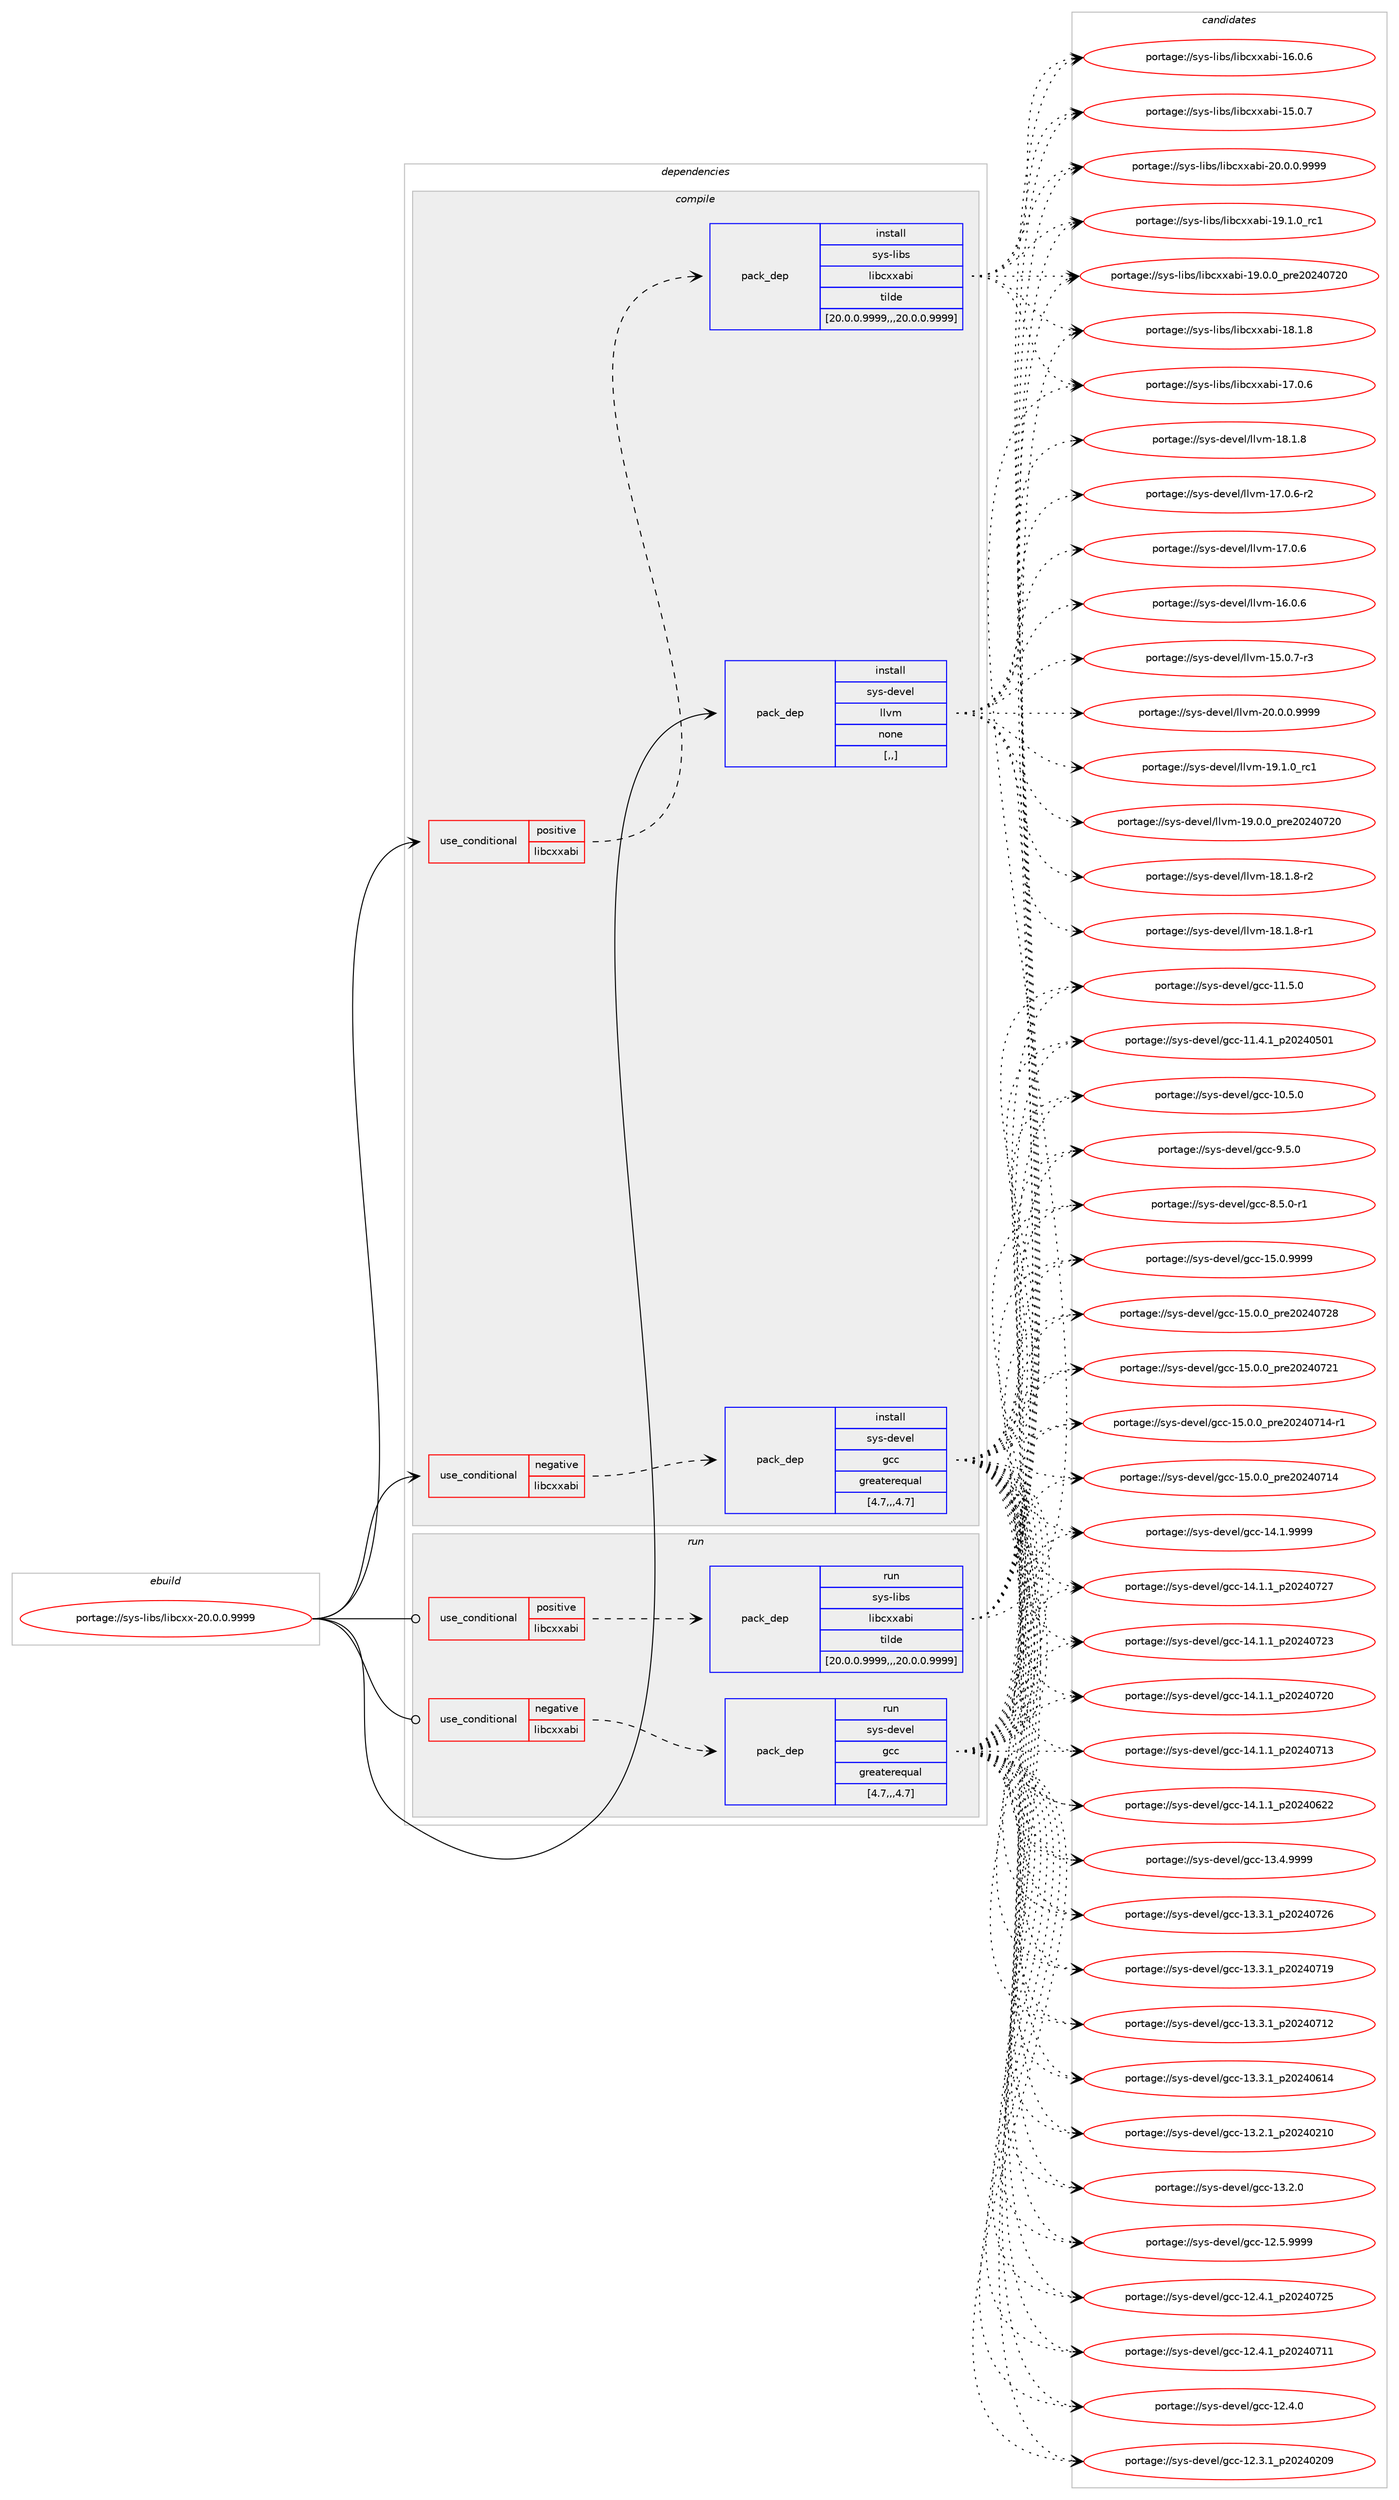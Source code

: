 digraph prolog {

# *************
# Graph options
# *************

newrank=true;
concentrate=true;
compound=true;
graph [rankdir=LR,fontname=Helvetica,fontsize=10,ranksep=1.5];#, ranksep=2.5, nodesep=0.2];
edge  [arrowhead=vee];
node  [fontname=Helvetica,fontsize=10];

# **********
# The ebuild
# **********

subgraph cluster_leftcol {
color=gray;
label=<<i>ebuild</i>>;
id [label="portage://sys-libs/libcxx-20.0.0.9999", color=red, width=4, href="../sys-libs/libcxx-20.0.0.9999.svg"];
}

# ****************
# The dependencies
# ****************

subgraph cluster_midcol {
color=gray;
label=<<i>dependencies</i>>;
subgraph cluster_compile {
fillcolor="#eeeeee";
style=filled;
label=<<i>compile</i>>;
subgraph cond117443 {
dependency440760 [label=<<TABLE BORDER="0" CELLBORDER="1" CELLSPACING="0" CELLPADDING="4"><TR><TD ROWSPAN="3" CELLPADDING="10">use_conditional</TD></TR><TR><TD>negative</TD></TR><TR><TD>libcxxabi</TD></TR></TABLE>>, shape=none, color=red];
subgraph pack320319 {
dependency440761 [label=<<TABLE BORDER="0" CELLBORDER="1" CELLSPACING="0" CELLPADDING="4" WIDTH="220"><TR><TD ROWSPAN="6" CELLPADDING="30">pack_dep</TD></TR><TR><TD WIDTH="110">install</TD></TR><TR><TD>sys-devel</TD></TR><TR><TD>gcc</TD></TR><TR><TD>greaterequal</TD></TR><TR><TD>[4.7,,,4.7]</TD></TR></TABLE>>, shape=none, color=blue];
}
dependency440760:e -> dependency440761:w [weight=20,style="dashed",arrowhead="vee"];
}
id:e -> dependency440760:w [weight=20,style="solid",arrowhead="vee"];
subgraph cond117444 {
dependency440762 [label=<<TABLE BORDER="0" CELLBORDER="1" CELLSPACING="0" CELLPADDING="4"><TR><TD ROWSPAN="3" CELLPADDING="10">use_conditional</TD></TR><TR><TD>positive</TD></TR><TR><TD>libcxxabi</TD></TR></TABLE>>, shape=none, color=red];
subgraph pack320320 {
dependency440763 [label=<<TABLE BORDER="0" CELLBORDER="1" CELLSPACING="0" CELLPADDING="4" WIDTH="220"><TR><TD ROWSPAN="6" CELLPADDING="30">pack_dep</TD></TR><TR><TD WIDTH="110">install</TD></TR><TR><TD>sys-libs</TD></TR><TR><TD>libcxxabi</TD></TR><TR><TD>tilde</TD></TR><TR><TD>[20.0.0.9999,,,20.0.0.9999]</TD></TR></TABLE>>, shape=none, color=blue];
}
dependency440762:e -> dependency440763:w [weight=20,style="dashed",arrowhead="vee"];
}
id:e -> dependency440762:w [weight=20,style="solid",arrowhead="vee"];
subgraph pack320321 {
dependency440764 [label=<<TABLE BORDER="0" CELLBORDER="1" CELLSPACING="0" CELLPADDING="4" WIDTH="220"><TR><TD ROWSPAN="6" CELLPADDING="30">pack_dep</TD></TR><TR><TD WIDTH="110">install</TD></TR><TR><TD>sys-devel</TD></TR><TR><TD>llvm</TD></TR><TR><TD>none</TD></TR><TR><TD>[,,]</TD></TR></TABLE>>, shape=none, color=blue];
}
id:e -> dependency440764:w [weight=20,style="solid",arrowhead="vee"];
}
subgraph cluster_compileandrun {
fillcolor="#eeeeee";
style=filled;
label=<<i>compile and run</i>>;
}
subgraph cluster_run {
fillcolor="#eeeeee";
style=filled;
label=<<i>run</i>>;
subgraph cond117445 {
dependency440765 [label=<<TABLE BORDER="0" CELLBORDER="1" CELLSPACING="0" CELLPADDING="4"><TR><TD ROWSPAN="3" CELLPADDING="10">use_conditional</TD></TR><TR><TD>negative</TD></TR><TR><TD>libcxxabi</TD></TR></TABLE>>, shape=none, color=red];
subgraph pack320322 {
dependency440766 [label=<<TABLE BORDER="0" CELLBORDER="1" CELLSPACING="0" CELLPADDING="4" WIDTH="220"><TR><TD ROWSPAN="6" CELLPADDING="30">pack_dep</TD></TR><TR><TD WIDTH="110">run</TD></TR><TR><TD>sys-devel</TD></TR><TR><TD>gcc</TD></TR><TR><TD>greaterequal</TD></TR><TR><TD>[4.7,,,4.7]</TD></TR></TABLE>>, shape=none, color=blue];
}
dependency440765:e -> dependency440766:w [weight=20,style="dashed",arrowhead="vee"];
}
id:e -> dependency440765:w [weight=20,style="solid",arrowhead="odot"];
subgraph cond117446 {
dependency440767 [label=<<TABLE BORDER="0" CELLBORDER="1" CELLSPACING="0" CELLPADDING="4"><TR><TD ROWSPAN="3" CELLPADDING="10">use_conditional</TD></TR><TR><TD>positive</TD></TR><TR><TD>libcxxabi</TD></TR></TABLE>>, shape=none, color=red];
subgraph pack320323 {
dependency440768 [label=<<TABLE BORDER="0" CELLBORDER="1" CELLSPACING="0" CELLPADDING="4" WIDTH="220"><TR><TD ROWSPAN="6" CELLPADDING="30">pack_dep</TD></TR><TR><TD WIDTH="110">run</TD></TR><TR><TD>sys-libs</TD></TR><TR><TD>libcxxabi</TD></TR><TR><TD>tilde</TD></TR><TR><TD>[20.0.0.9999,,,20.0.0.9999]</TD></TR></TABLE>>, shape=none, color=blue];
}
dependency440767:e -> dependency440768:w [weight=20,style="dashed",arrowhead="vee"];
}
id:e -> dependency440767:w [weight=20,style="solid",arrowhead="odot"];
}
}

# **************
# The candidates
# **************

subgraph cluster_choices {
rank=same;
color=gray;
label=<<i>candidates</i>>;

subgraph choice320319 {
color=black;
nodesep=1;
choice1151211154510010111810110847103999945495346484657575757 [label="portage://sys-devel/gcc-15.0.9999", color=red, width=4,href="../sys-devel/gcc-15.0.9999.svg"];
choice1151211154510010111810110847103999945495346484648951121141015048505248555056 [label="portage://sys-devel/gcc-15.0.0_pre20240728", color=red, width=4,href="../sys-devel/gcc-15.0.0_pre20240728.svg"];
choice1151211154510010111810110847103999945495346484648951121141015048505248555049 [label="portage://sys-devel/gcc-15.0.0_pre20240721", color=red, width=4,href="../sys-devel/gcc-15.0.0_pre20240721.svg"];
choice11512111545100101118101108471039999454953464846489511211410150485052485549524511449 [label="portage://sys-devel/gcc-15.0.0_pre20240714-r1", color=red, width=4,href="../sys-devel/gcc-15.0.0_pre20240714-r1.svg"];
choice1151211154510010111810110847103999945495346484648951121141015048505248554952 [label="portage://sys-devel/gcc-15.0.0_pre20240714", color=red, width=4,href="../sys-devel/gcc-15.0.0_pre20240714.svg"];
choice1151211154510010111810110847103999945495246494657575757 [label="portage://sys-devel/gcc-14.1.9999", color=red, width=4,href="../sys-devel/gcc-14.1.9999.svg"];
choice1151211154510010111810110847103999945495246494649951125048505248555055 [label="portage://sys-devel/gcc-14.1.1_p20240727", color=red, width=4,href="../sys-devel/gcc-14.1.1_p20240727.svg"];
choice1151211154510010111810110847103999945495246494649951125048505248555051 [label="portage://sys-devel/gcc-14.1.1_p20240723", color=red, width=4,href="../sys-devel/gcc-14.1.1_p20240723.svg"];
choice1151211154510010111810110847103999945495246494649951125048505248555048 [label="portage://sys-devel/gcc-14.1.1_p20240720", color=red, width=4,href="../sys-devel/gcc-14.1.1_p20240720.svg"];
choice1151211154510010111810110847103999945495246494649951125048505248554951 [label="portage://sys-devel/gcc-14.1.1_p20240713", color=red, width=4,href="../sys-devel/gcc-14.1.1_p20240713.svg"];
choice1151211154510010111810110847103999945495246494649951125048505248545050 [label="portage://sys-devel/gcc-14.1.1_p20240622", color=red, width=4,href="../sys-devel/gcc-14.1.1_p20240622.svg"];
choice1151211154510010111810110847103999945495146524657575757 [label="portage://sys-devel/gcc-13.4.9999", color=red, width=4,href="../sys-devel/gcc-13.4.9999.svg"];
choice1151211154510010111810110847103999945495146514649951125048505248555054 [label="portage://sys-devel/gcc-13.3.1_p20240726", color=red, width=4,href="../sys-devel/gcc-13.3.1_p20240726.svg"];
choice1151211154510010111810110847103999945495146514649951125048505248554957 [label="portage://sys-devel/gcc-13.3.1_p20240719", color=red, width=4,href="../sys-devel/gcc-13.3.1_p20240719.svg"];
choice1151211154510010111810110847103999945495146514649951125048505248554950 [label="portage://sys-devel/gcc-13.3.1_p20240712", color=red, width=4,href="../sys-devel/gcc-13.3.1_p20240712.svg"];
choice1151211154510010111810110847103999945495146514649951125048505248544952 [label="portage://sys-devel/gcc-13.3.1_p20240614", color=red, width=4,href="../sys-devel/gcc-13.3.1_p20240614.svg"];
choice1151211154510010111810110847103999945495146504649951125048505248504948 [label="portage://sys-devel/gcc-13.2.1_p20240210", color=red, width=4,href="../sys-devel/gcc-13.2.1_p20240210.svg"];
choice1151211154510010111810110847103999945495146504648 [label="portage://sys-devel/gcc-13.2.0", color=red, width=4,href="../sys-devel/gcc-13.2.0.svg"];
choice1151211154510010111810110847103999945495046534657575757 [label="portage://sys-devel/gcc-12.5.9999", color=red, width=4,href="../sys-devel/gcc-12.5.9999.svg"];
choice1151211154510010111810110847103999945495046524649951125048505248555053 [label="portage://sys-devel/gcc-12.4.1_p20240725", color=red, width=4,href="../sys-devel/gcc-12.4.1_p20240725.svg"];
choice1151211154510010111810110847103999945495046524649951125048505248554949 [label="portage://sys-devel/gcc-12.4.1_p20240711", color=red, width=4,href="../sys-devel/gcc-12.4.1_p20240711.svg"];
choice1151211154510010111810110847103999945495046524648 [label="portage://sys-devel/gcc-12.4.0", color=red, width=4,href="../sys-devel/gcc-12.4.0.svg"];
choice1151211154510010111810110847103999945495046514649951125048505248504857 [label="portage://sys-devel/gcc-12.3.1_p20240209", color=red, width=4,href="../sys-devel/gcc-12.3.1_p20240209.svg"];
choice1151211154510010111810110847103999945494946534648 [label="portage://sys-devel/gcc-11.5.0", color=red, width=4,href="../sys-devel/gcc-11.5.0.svg"];
choice1151211154510010111810110847103999945494946524649951125048505248534849 [label="portage://sys-devel/gcc-11.4.1_p20240501", color=red, width=4,href="../sys-devel/gcc-11.4.1_p20240501.svg"];
choice1151211154510010111810110847103999945494846534648 [label="portage://sys-devel/gcc-10.5.0", color=red, width=4,href="../sys-devel/gcc-10.5.0.svg"];
choice11512111545100101118101108471039999455746534648 [label="portage://sys-devel/gcc-9.5.0", color=red, width=4,href="../sys-devel/gcc-9.5.0.svg"];
choice115121115451001011181011084710399994556465346484511449 [label="portage://sys-devel/gcc-8.5.0-r1", color=red, width=4,href="../sys-devel/gcc-8.5.0-r1.svg"];
dependency440761:e -> choice1151211154510010111810110847103999945495346484657575757:w [style=dotted,weight="100"];
dependency440761:e -> choice1151211154510010111810110847103999945495346484648951121141015048505248555056:w [style=dotted,weight="100"];
dependency440761:e -> choice1151211154510010111810110847103999945495346484648951121141015048505248555049:w [style=dotted,weight="100"];
dependency440761:e -> choice11512111545100101118101108471039999454953464846489511211410150485052485549524511449:w [style=dotted,weight="100"];
dependency440761:e -> choice1151211154510010111810110847103999945495346484648951121141015048505248554952:w [style=dotted,weight="100"];
dependency440761:e -> choice1151211154510010111810110847103999945495246494657575757:w [style=dotted,weight="100"];
dependency440761:e -> choice1151211154510010111810110847103999945495246494649951125048505248555055:w [style=dotted,weight="100"];
dependency440761:e -> choice1151211154510010111810110847103999945495246494649951125048505248555051:w [style=dotted,weight="100"];
dependency440761:e -> choice1151211154510010111810110847103999945495246494649951125048505248555048:w [style=dotted,weight="100"];
dependency440761:e -> choice1151211154510010111810110847103999945495246494649951125048505248554951:w [style=dotted,weight="100"];
dependency440761:e -> choice1151211154510010111810110847103999945495246494649951125048505248545050:w [style=dotted,weight="100"];
dependency440761:e -> choice1151211154510010111810110847103999945495146524657575757:w [style=dotted,weight="100"];
dependency440761:e -> choice1151211154510010111810110847103999945495146514649951125048505248555054:w [style=dotted,weight="100"];
dependency440761:e -> choice1151211154510010111810110847103999945495146514649951125048505248554957:w [style=dotted,weight="100"];
dependency440761:e -> choice1151211154510010111810110847103999945495146514649951125048505248554950:w [style=dotted,weight="100"];
dependency440761:e -> choice1151211154510010111810110847103999945495146514649951125048505248544952:w [style=dotted,weight="100"];
dependency440761:e -> choice1151211154510010111810110847103999945495146504649951125048505248504948:w [style=dotted,weight="100"];
dependency440761:e -> choice1151211154510010111810110847103999945495146504648:w [style=dotted,weight="100"];
dependency440761:e -> choice1151211154510010111810110847103999945495046534657575757:w [style=dotted,weight="100"];
dependency440761:e -> choice1151211154510010111810110847103999945495046524649951125048505248555053:w [style=dotted,weight="100"];
dependency440761:e -> choice1151211154510010111810110847103999945495046524649951125048505248554949:w [style=dotted,weight="100"];
dependency440761:e -> choice1151211154510010111810110847103999945495046524648:w [style=dotted,weight="100"];
dependency440761:e -> choice1151211154510010111810110847103999945495046514649951125048505248504857:w [style=dotted,weight="100"];
dependency440761:e -> choice1151211154510010111810110847103999945494946534648:w [style=dotted,weight="100"];
dependency440761:e -> choice1151211154510010111810110847103999945494946524649951125048505248534849:w [style=dotted,weight="100"];
dependency440761:e -> choice1151211154510010111810110847103999945494846534648:w [style=dotted,weight="100"];
dependency440761:e -> choice11512111545100101118101108471039999455746534648:w [style=dotted,weight="100"];
dependency440761:e -> choice115121115451001011181011084710399994556465346484511449:w [style=dotted,weight="100"];
}
subgraph choice320320 {
color=black;
nodesep=1;
choice11512111545108105981154710810598991201209798105455048464846484657575757 [label="portage://sys-libs/libcxxabi-20.0.0.9999", color=red, width=4,href="../sys-libs/libcxxabi-20.0.0.9999.svg"];
choice1151211154510810598115471081059899120120979810545495746494648951149949 [label="portage://sys-libs/libcxxabi-19.1.0_rc1", color=red, width=4,href="../sys-libs/libcxxabi-19.1.0_rc1.svg"];
choice1151211154510810598115471081059899120120979810545495746484648951121141015048505248555048 [label="portage://sys-libs/libcxxabi-19.0.0_pre20240720", color=red, width=4,href="../sys-libs/libcxxabi-19.0.0_pre20240720.svg"];
choice1151211154510810598115471081059899120120979810545495646494656 [label="portage://sys-libs/libcxxabi-18.1.8", color=red, width=4,href="../sys-libs/libcxxabi-18.1.8.svg"];
choice1151211154510810598115471081059899120120979810545495546484654 [label="portage://sys-libs/libcxxabi-17.0.6", color=red, width=4,href="../sys-libs/libcxxabi-17.0.6.svg"];
choice1151211154510810598115471081059899120120979810545495446484654 [label="portage://sys-libs/libcxxabi-16.0.6", color=red, width=4,href="../sys-libs/libcxxabi-16.0.6.svg"];
choice1151211154510810598115471081059899120120979810545495346484655 [label="portage://sys-libs/libcxxabi-15.0.7", color=red, width=4,href="../sys-libs/libcxxabi-15.0.7.svg"];
dependency440763:e -> choice11512111545108105981154710810598991201209798105455048464846484657575757:w [style=dotted,weight="100"];
dependency440763:e -> choice1151211154510810598115471081059899120120979810545495746494648951149949:w [style=dotted,weight="100"];
dependency440763:e -> choice1151211154510810598115471081059899120120979810545495746484648951121141015048505248555048:w [style=dotted,weight="100"];
dependency440763:e -> choice1151211154510810598115471081059899120120979810545495646494656:w [style=dotted,weight="100"];
dependency440763:e -> choice1151211154510810598115471081059899120120979810545495546484654:w [style=dotted,weight="100"];
dependency440763:e -> choice1151211154510810598115471081059899120120979810545495446484654:w [style=dotted,weight="100"];
dependency440763:e -> choice1151211154510810598115471081059899120120979810545495346484655:w [style=dotted,weight="100"];
}
subgraph choice320321 {
color=black;
nodesep=1;
choice1151211154510010111810110847108108118109455048464846484657575757 [label="portage://sys-devel/llvm-20.0.0.9999", color=red, width=4,href="../sys-devel/llvm-20.0.0.9999.svg"];
choice115121115451001011181011084710810811810945495746494648951149949 [label="portage://sys-devel/llvm-19.1.0_rc1", color=red, width=4,href="../sys-devel/llvm-19.1.0_rc1.svg"];
choice115121115451001011181011084710810811810945495746484648951121141015048505248555048 [label="portage://sys-devel/llvm-19.0.0_pre20240720", color=red, width=4,href="../sys-devel/llvm-19.0.0_pre20240720.svg"];
choice1151211154510010111810110847108108118109454956464946564511450 [label="portage://sys-devel/llvm-18.1.8-r2", color=red, width=4,href="../sys-devel/llvm-18.1.8-r2.svg"];
choice1151211154510010111810110847108108118109454956464946564511449 [label="portage://sys-devel/llvm-18.1.8-r1", color=red, width=4,href="../sys-devel/llvm-18.1.8-r1.svg"];
choice115121115451001011181011084710810811810945495646494656 [label="portage://sys-devel/llvm-18.1.8", color=red, width=4,href="../sys-devel/llvm-18.1.8.svg"];
choice1151211154510010111810110847108108118109454955464846544511450 [label="portage://sys-devel/llvm-17.0.6-r2", color=red, width=4,href="../sys-devel/llvm-17.0.6-r2.svg"];
choice115121115451001011181011084710810811810945495546484654 [label="portage://sys-devel/llvm-17.0.6", color=red, width=4,href="../sys-devel/llvm-17.0.6.svg"];
choice115121115451001011181011084710810811810945495446484654 [label="portage://sys-devel/llvm-16.0.6", color=red, width=4,href="../sys-devel/llvm-16.0.6.svg"];
choice1151211154510010111810110847108108118109454953464846554511451 [label="portage://sys-devel/llvm-15.0.7-r3", color=red, width=4,href="../sys-devel/llvm-15.0.7-r3.svg"];
dependency440764:e -> choice1151211154510010111810110847108108118109455048464846484657575757:w [style=dotted,weight="100"];
dependency440764:e -> choice115121115451001011181011084710810811810945495746494648951149949:w [style=dotted,weight="100"];
dependency440764:e -> choice115121115451001011181011084710810811810945495746484648951121141015048505248555048:w [style=dotted,weight="100"];
dependency440764:e -> choice1151211154510010111810110847108108118109454956464946564511450:w [style=dotted,weight="100"];
dependency440764:e -> choice1151211154510010111810110847108108118109454956464946564511449:w [style=dotted,weight="100"];
dependency440764:e -> choice115121115451001011181011084710810811810945495646494656:w [style=dotted,weight="100"];
dependency440764:e -> choice1151211154510010111810110847108108118109454955464846544511450:w [style=dotted,weight="100"];
dependency440764:e -> choice115121115451001011181011084710810811810945495546484654:w [style=dotted,weight="100"];
dependency440764:e -> choice115121115451001011181011084710810811810945495446484654:w [style=dotted,weight="100"];
dependency440764:e -> choice1151211154510010111810110847108108118109454953464846554511451:w [style=dotted,weight="100"];
}
subgraph choice320322 {
color=black;
nodesep=1;
choice1151211154510010111810110847103999945495346484657575757 [label="portage://sys-devel/gcc-15.0.9999", color=red, width=4,href="../sys-devel/gcc-15.0.9999.svg"];
choice1151211154510010111810110847103999945495346484648951121141015048505248555056 [label="portage://sys-devel/gcc-15.0.0_pre20240728", color=red, width=4,href="../sys-devel/gcc-15.0.0_pre20240728.svg"];
choice1151211154510010111810110847103999945495346484648951121141015048505248555049 [label="portage://sys-devel/gcc-15.0.0_pre20240721", color=red, width=4,href="../sys-devel/gcc-15.0.0_pre20240721.svg"];
choice11512111545100101118101108471039999454953464846489511211410150485052485549524511449 [label="portage://sys-devel/gcc-15.0.0_pre20240714-r1", color=red, width=4,href="../sys-devel/gcc-15.0.0_pre20240714-r1.svg"];
choice1151211154510010111810110847103999945495346484648951121141015048505248554952 [label="portage://sys-devel/gcc-15.0.0_pre20240714", color=red, width=4,href="../sys-devel/gcc-15.0.0_pre20240714.svg"];
choice1151211154510010111810110847103999945495246494657575757 [label="portage://sys-devel/gcc-14.1.9999", color=red, width=4,href="../sys-devel/gcc-14.1.9999.svg"];
choice1151211154510010111810110847103999945495246494649951125048505248555055 [label="portage://sys-devel/gcc-14.1.1_p20240727", color=red, width=4,href="../sys-devel/gcc-14.1.1_p20240727.svg"];
choice1151211154510010111810110847103999945495246494649951125048505248555051 [label="portage://sys-devel/gcc-14.1.1_p20240723", color=red, width=4,href="../sys-devel/gcc-14.1.1_p20240723.svg"];
choice1151211154510010111810110847103999945495246494649951125048505248555048 [label="portage://sys-devel/gcc-14.1.1_p20240720", color=red, width=4,href="../sys-devel/gcc-14.1.1_p20240720.svg"];
choice1151211154510010111810110847103999945495246494649951125048505248554951 [label="portage://sys-devel/gcc-14.1.1_p20240713", color=red, width=4,href="../sys-devel/gcc-14.1.1_p20240713.svg"];
choice1151211154510010111810110847103999945495246494649951125048505248545050 [label="portage://sys-devel/gcc-14.1.1_p20240622", color=red, width=4,href="../sys-devel/gcc-14.1.1_p20240622.svg"];
choice1151211154510010111810110847103999945495146524657575757 [label="portage://sys-devel/gcc-13.4.9999", color=red, width=4,href="../sys-devel/gcc-13.4.9999.svg"];
choice1151211154510010111810110847103999945495146514649951125048505248555054 [label="portage://sys-devel/gcc-13.3.1_p20240726", color=red, width=4,href="../sys-devel/gcc-13.3.1_p20240726.svg"];
choice1151211154510010111810110847103999945495146514649951125048505248554957 [label="portage://sys-devel/gcc-13.3.1_p20240719", color=red, width=4,href="../sys-devel/gcc-13.3.1_p20240719.svg"];
choice1151211154510010111810110847103999945495146514649951125048505248554950 [label="portage://sys-devel/gcc-13.3.1_p20240712", color=red, width=4,href="../sys-devel/gcc-13.3.1_p20240712.svg"];
choice1151211154510010111810110847103999945495146514649951125048505248544952 [label="portage://sys-devel/gcc-13.3.1_p20240614", color=red, width=4,href="../sys-devel/gcc-13.3.1_p20240614.svg"];
choice1151211154510010111810110847103999945495146504649951125048505248504948 [label="portage://sys-devel/gcc-13.2.1_p20240210", color=red, width=4,href="../sys-devel/gcc-13.2.1_p20240210.svg"];
choice1151211154510010111810110847103999945495146504648 [label="portage://sys-devel/gcc-13.2.0", color=red, width=4,href="../sys-devel/gcc-13.2.0.svg"];
choice1151211154510010111810110847103999945495046534657575757 [label="portage://sys-devel/gcc-12.5.9999", color=red, width=4,href="../sys-devel/gcc-12.5.9999.svg"];
choice1151211154510010111810110847103999945495046524649951125048505248555053 [label="portage://sys-devel/gcc-12.4.1_p20240725", color=red, width=4,href="../sys-devel/gcc-12.4.1_p20240725.svg"];
choice1151211154510010111810110847103999945495046524649951125048505248554949 [label="portage://sys-devel/gcc-12.4.1_p20240711", color=red, width=4,href="../sys-devel/gcc-12.4.1_p20240711.svg"];
choice1151211154510010111810110847103999945495046524648 [label="portage://sys-devel/gcc-12.4.0", color=red, width=4,href="../sys-devel/gcc-12.4.0.svg"];
choice1151211154510010111810110847103999945495046514649951125048505248504857 [label="portage://sys-devel/gcc-12.3.1_p20240209", color=red, width=4,href="../sys-devel/gcc-12.3.1_p20240209.svg"];
choice1151211154510010111810110847103999945494946534648 [label="portage://sys-devel/gcc-11.5.0", color=red, width=4,href="../sys-devel/gcc-11.5.0.svg"];
choice1151211154510010111810110847103999945494946524649951125048505248534849 [label="portage://sys-devel/gcc-11.4.1_p20240501", color=red, width=4,href="../sys-devel/gcc-11.4.1_p20240501.svg"];
choice1151211154510010111810110847103999945494846534648 [label="portage://sys-devel/gcc-10.5.0", color=red, width=4,href="../sys-devel/gcc-10.5.0.svg"];
choice11512111545100101118101108471039999455746534648 [label="portage://sys-devel/gcc-9.5.0", color=red, width=4,href="../sys-devel/gcc-9.5.0.svg"];
choice115121115451001011181011084710399994556465346484511449 [label="portage://sys-devel/gcc-8.5.0-r1", color=red, width=4,href="../sys-devel/gcc-8.5.0-r1.svg"];
dependency440766:e -> choice1151211154510010111810110847103999945495346484657575757:w [style=dotted,weight="100"];
dependency440766:e -> choice1151211154510010111810110847103999945495346484648951121141015048505248555056:w [style=dotted,weight="100"];
dependency440766:e -> choice1151211154510010111810110847103999945495346484648951121141015048505248555049:w [style=dotted,weight="100"];
dependency440766:e -> choice11512111545100101118101108471039999454953464846489511211410150485052485549524511449:w [style=dotted,weight="100"];
dependency440766:e -> choice1151211154510010111810110847103999945495346484648951121141015048505248554952:w [style=dotted,weight="100"];
dependency440766:e -> choice1151211154510010111810110847103999945495246494657575757:w [style=dotted,weight="100"];
dependency440766:e -> choice1151211154510010111810110847103999945495246494649951125048505248555055:w [style=dotted,weight="100"];
dependency440766:e -> choice1151211154510010111810110847103999945495246494649951125048505248555051:w [style=dotted,weight="100"];
dependency440766:e -> choice1151211154510010111810110847103999945495246494649951125048505248555048:w [style=dotted,weight="100"];
dependency440766:e -> choice1151211154510010111810110847103999945495246494649951125048505248554951:w [style=dotted,weight="100"];
dependency440766:e -> choice1151211154510010111810110847103999945495246494649951125048505248545050:w [style=dotted,weight="100"];
dependency440766:e -> choice1151211154510010111810110847103999945495146524657575757:w [style=dotted,weight="100"];
dependency440766:e -> choice1151211154510010111810110847103999945495146514649951125048505248555054:w [style=dotted,weight="100"];
dependency440766:e -> choice1151211154510010111810110847103999945495146514649951125048505248554957:w [style=dotted,weight="100"];
dependency440766:e -> choice1151211154510010111810110847103999945495146514649951125048505248554950:w [style=dotted,weight="100"];
dependency440766:e -> choice1151211154510010111810110847103999945495146514649951125048505248544952:w [style=dotted,weight="100"];
dependency440766:e -> choice1151211154510010111810110847103999945495146504649951125048505248504948:w [style=dotted,weight="100"];
dependency440766:e -> choice1151211154510010111810110847103999945495146504648:w [style=dotted,weight="100"];
dependency440766:e -> choice1151211154510010111810110847103999945495046534657575757:w [style=dotted,weight="100"];
dependency440766:e -> choice1151211154510010111810110847103999945495046524649951125048505248555053:w [style=dotted,weight="100"];
dependency440766:e -> choice1151211154510010111810110847103999945495046524649951125048505248554949:w [style=dotted,weight="100"];
dependency440766:e -> choice1151211154510010111810110847103999945495046524648:w [style=dotted,weight="100"];
dependency440766:e -> choice1151211154510010111810110847103999945495046514649951125048505248504857:w [style=dotted,weight="100"];
dependency440766:e -> choice1151211154510010111810110847103999945494946534648:w [style=dotted,weight="100"];
dependency440766:e -> choice1151211154510010111810110847103999945494946524649951125048505248534849:w [style=dotted,weight="100"];
dependency440766:e -> choice1151211154510010111810110847103999945494846534648:w [style=dotted,weight="100"];
dependency440766:e -> choice11512111545100101118101108471039999455746534648:w [style=dotted,weight="100"];
dependency440766:e -> choice115121115451001011181011084710399994556465346484511449:w [style=dotted,weight="100"];
}
subgraph choice320323 {
color=black;
nodesep=1;
choice11512111545108105981154710810598991201209798105455048464846484657575757 [label="portage://sys-libs/libcxxabi-20.0.0.9999", color=red, width=4,href="../sys-libs/libcxxabi-20.0.0.9999.svg"];
choice1151211154510810598115471081059899120120979810545495746494648951149949 [label="portage://sys-libs/libcxxabi-19.1.0_rc1", color=red, width=4,href="../sys-libs/libcxxabi-19.1.0_rc1.svg"];
choice1151211154510810598115471081059899120120979810545495746484648951121141015048505248555048 [label="portage://sys-libs/libcxxabi-19.0.0_pre20240720", color=red, width=4,href="../sys-libs/libcxxabi-19.0.0_pre20240720.svg"];
choice1151211154510810598115471081059899120120979810545495646494656 [label="portage://sys-libs/libcxxabi-18.1.8", color=red, width=4,href="../sys-libs/libcxxabi-18.1.8.svg"];
choice1151211154510810598115471081059899120120979810545495546484654 [label="portage://sys-libs/libcxxabi-17.0.6", color=red, width=4,href="../sys-libs/libcxxabi-17.0.6.svg"];
choice1151211154510810598115471081059899120120979810545495446484654 [label="portage://sys-libs/libcxxabi-16.0.6", color=red, width=4,href="../sys-libs/libcxxabi-16.0.6.svg"];
choice1151211154510810598115471081059899120120979810545495346484655 [label="portage://sys-libs/libcxxabi-15.0.7", color=red, width=4,href="../sys-libs/libcxxabi-15.0.7.svg"];
dependency440768:e -> choice11512111545108105981154710810598991201209798105455048464846484657575757:w [style=dotted,weight="100"];
dependency440768:e -> choice1151211154510810598115471081059899120120979810545495746494648951149949:w [style=dotted,weight="100"];
dependency440768:e -> choice1151211154510810598115471081059899120120979810545495746484648951121141015048505248555048:w [style=dotted,weight="100"];
dependency440768:e -> choice1151211154510810598115471081059899120120979810545495646494656:w [style=dotted,weight="100"];
dependency440768:e -> choice1151211154510810598115471081059899120120979810545495546484654:w [style=dotted,weight="100"];
dependency440768:e -> choice1151211154510810598115471081059899120120979810545495446484654:w [style=dotted,weight="100"];
dependency440768:e -> choice1151211154510810598115471081059899120120979810545495346484655:w [style=dotted,weight="100"];
}
}

}
